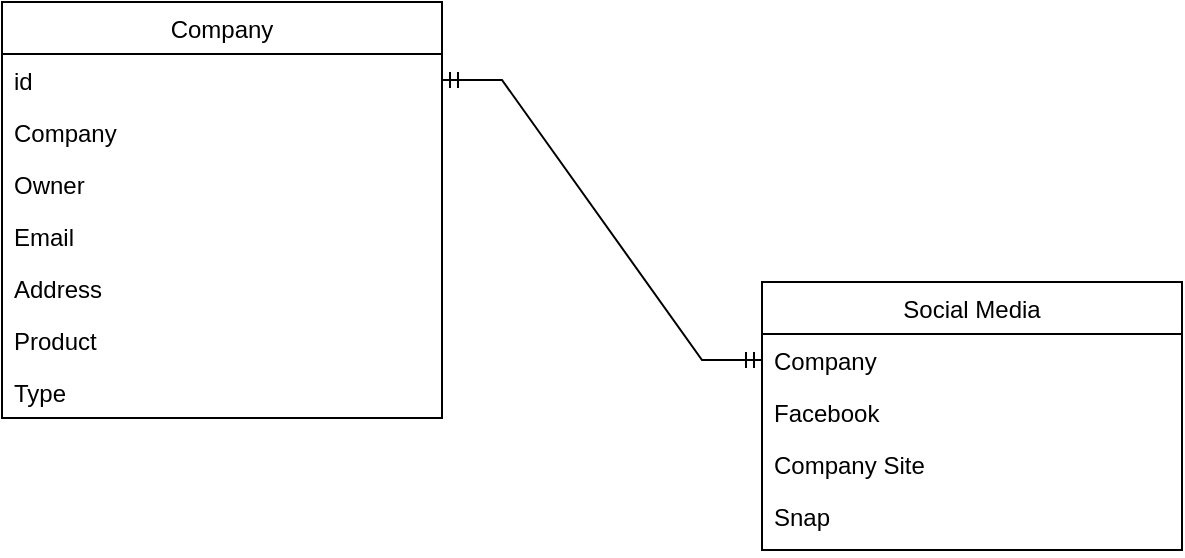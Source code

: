 <mxfile version="20.0.4" type="device"><diagram id="ISpadK7DHoQt8W7lXSpf" name="Page-1"><mxGraphModel dx="1422" dy="914" grid="1" gridSize="10" guides="1" tooltips="1" connect="1" arrows="1" fold="1" page="1" pageScale="1" pageWidth="850" pageHeight="1100" math="0" shadow="0"><root><mxCell id="0"/><mxCell id="1" parent="0"/><mxCell id="AqArF7QNz3Pin_dbPWAY-12" value="Company" style="swimlane;fontStyle=0;childLayout=stackLayout;horizontal=1;startSize=26;fillColor=none;horizontalStack=0;resizeParent=1;resizeParentMax=0;resizeLast=0;collapsible=1;marginBottom=0;" vertex="1" parent="1"><mxGeometry x="70" y="190" width="220" height="208" as="geometry"><mxRectangle x="350" y="410" width="60" height="30" as="alternateBounds"/></mxGeometry></mxCell><mxCell id="AqArF7QNz3Pin_dbPWAY-29" value="id" style="text;strokeColor=none;fillColor=none;align=left;verticalAlign=top;spacingLeft=4;spacingRight=4;overflow=hidden;rotatable=0;points=[[0,0.5],[1,0.5]];portConstraint=eastwest;" vertex="1" parent="AqArF7QNz3Pin_dbPWAY-12"><mxGeometry y="26" width="220" height="26" as="geometry"/></mxCell><mxCell id="AqArF7QNz3Pin_dbPWAY-13" value="Company" style="text;strokeColor=none;fillColor=none;align=left;verticalAlign=top;spacingLeft=4;spacingRight=4;overflow=hidden;rotatable=0;points=[[0,0.5],[1,0.5]];portConstraint=eastwest;" vertex="1" parent="AqArF7QNz3Pin_dbPWAY-12"><mxGeometry y="52" width="220" height="26" as="geometry"/></mxCell><mxCell id="AqArF7QNz3Pin_dbPWAY-14" value="Owner" style="text;strokeColor=none;fillColor=none;align=left;verticalAlign=top;spacingLeft=4;spacingRight=4;overflow=hidden;rotatable=0;points=[[0,0.5],[1,0.5]];portConstraint=eastwest;" vertex="1" parent="AqArF7QNz3Pin_dbPWAY-12"><mxGeometry y="78" width="220" height="26" as="geometry"/></mxCell><mxCell id="AqArF7QNz3Pin_dbPWAY-27" value="Email" style="text;strokeColor=none;fillColor=none;align=left;verticalAlign=top;spacingLeft=4;spacingRight=4;overflow=hidden;rotatable=0;points=[[0,0.5],[1,0.5]];portConstraint=eastwest;" vertex="1" parent="AqArF7QNz3Pin_dbPWAY-12"><mxGeometry y="104" width="220" height="26" as="geometry"/></mxCell><mxCell id="AqArF7QNz3Pin_dbPWAY-17" value="Address" style="text;strokeColor=none;fillColor=none;align=left;verticalAlign=top;spacingLeft=4;spacingRight=4;overflow=hidden;rotatable=0;points=[[0,0.5],[1,0.5]];portConstraint=eastwest;" vertex="1" parent="AqArF7QNz3Pin_dbPWAY-12"><mxGeometry y="130" width="220" height="26" as="geometry"/></mxCell><mxCell id="AqArF7QNz3Pin_dbPWAY-16" value="Product" style="text;strokeColor=none;fillColor=none;align=left;verticalAlign=top;spacingLeft=4;spacingRight=4;overflow=hidden;rotatable=0;points=[[0,0.5],[1,0.5]];portConstraint=eastwest;" vertex="1" parent="AqArF7QNz3Pin_dbPWAY-12"><mxGeometry y="156" width="220" height="26" as="geometry"/></mxCell><mxCell id="AqArF7QNz3Pin_dbPWAY-15" value="Type" style="text;strokeColor=none;fillColor=none;align=left;verticalAlign=top;spacingLeft=4;spacingRight=4;overflow=hidden;rotatable=0;points=[[0,0.5],[1,0.5]];portConstraint=eastwest;" vertex="1" parent="AqArF7QNz3Pin_dbPWAY-12"><mxGeometry y="182" width="220" height="26" as="geometry"/></mxCell><mxCell id="AqArF7QNz3Pin_dbPWAY-22" value="Social Media" style="swimlane;fontStyle=0;childLayout=stackLayout;horizontal=1;startSize=26;fillColor=none;horizontalStack=0;resizeParent=1;resizeParentMax=0;resizeLast=0;collapsible=1;marginBottom=0;" vertex="1" parent="1"><mxGeometry x="450" y="330" width="210" height="134" as="geometry"/></mxCell><mxCell id="AqArF7QNz3Pin_dbPWAY-28" value="Company" style="text;strokeColor=none;fillColor=none;align=left;verticalAlign=top;spacingLeft=4;spacingRight=4;overflow=hidden;rotatable=0;points=[[0,0.5],[1,0.5]];portConstraint=eastwest;" vertex="1" parent="AqArF7QNz3Pin_dbPWAY-22"><mxGeometry y="26" width="210" height="26" as="geometry"/></mxCell><mxCell id="AqArF7QNz3Pin_dbPWAY-23" value="Facebook" style="text;strokeColor=none;fillColor=none;align=left;verticalAlign=top;spacingLeft=4;spacingRight=4;overflow=hidden;rotatable=0;points=[[0,0.5],[1,0.5]];portConstraint=eastwest;" vertex="1" parent="AqArF7QNz3Pin_dbPWAY-22"><mxGeometry y="52" width="210" height="26" as="geometry"/></mxCell><mxCell id="AqArF7QNz3Pin_dbPWAY-24" value="Company Site" style="text;strokeColor=none;fillColor=none;align=left;verticalAlign=top;spacingLeft=4;spacingRight=4;overflow=hidden;rotatable=0;points=[[0,0.5],[1,0.5]];portConstraint=eastwest;" vertex="1" parent="AqArF7QNz3Pin_dbPWAY-22"><mxGeometry y="78" width="210" height="26" as="geometry"/></mxCell><mxCell id="AqArF7QNz3Pin_dbPWAY-25" value="Snap" style="text;strokeColor=none;fillColor=none;align=left;verticalAlign=top;spacingLeft=4;spacingRight=4;overflow=hidden;rotatable=0;points=[[0,0.5],[1,0.5]];portConstraint=eastwest;" vertex="1" parent="AqArF7QNz3Pin_dbPWAY-22"><mxGeometry y="104" width="210" height="30" as="geometry"/></mxCell><mxCell id="AqArF7QNz3Pin_dbPWAY-30" value="" style="edgeStyle=entityRelationEdgeStyle;fontSize=12;html=1;endArrow=ERmandOne;startArrow=ERmandOne;rounded=0;" edge="1" parent="1" source="AqArF7QNz3Pin_dbPWAY-29" target="AqArF7QNz3Pin_dbPWAY-28"><mxGeometry width="100" height="100" relative="1" as="geometry"><mxPoint x="240" y="242" as="sourcePoint"/><mxPoint x="340" y="142" as="targetPoint"/></mxGeometry></mxCell></root></mxGraphModel></diagram></mxfile>